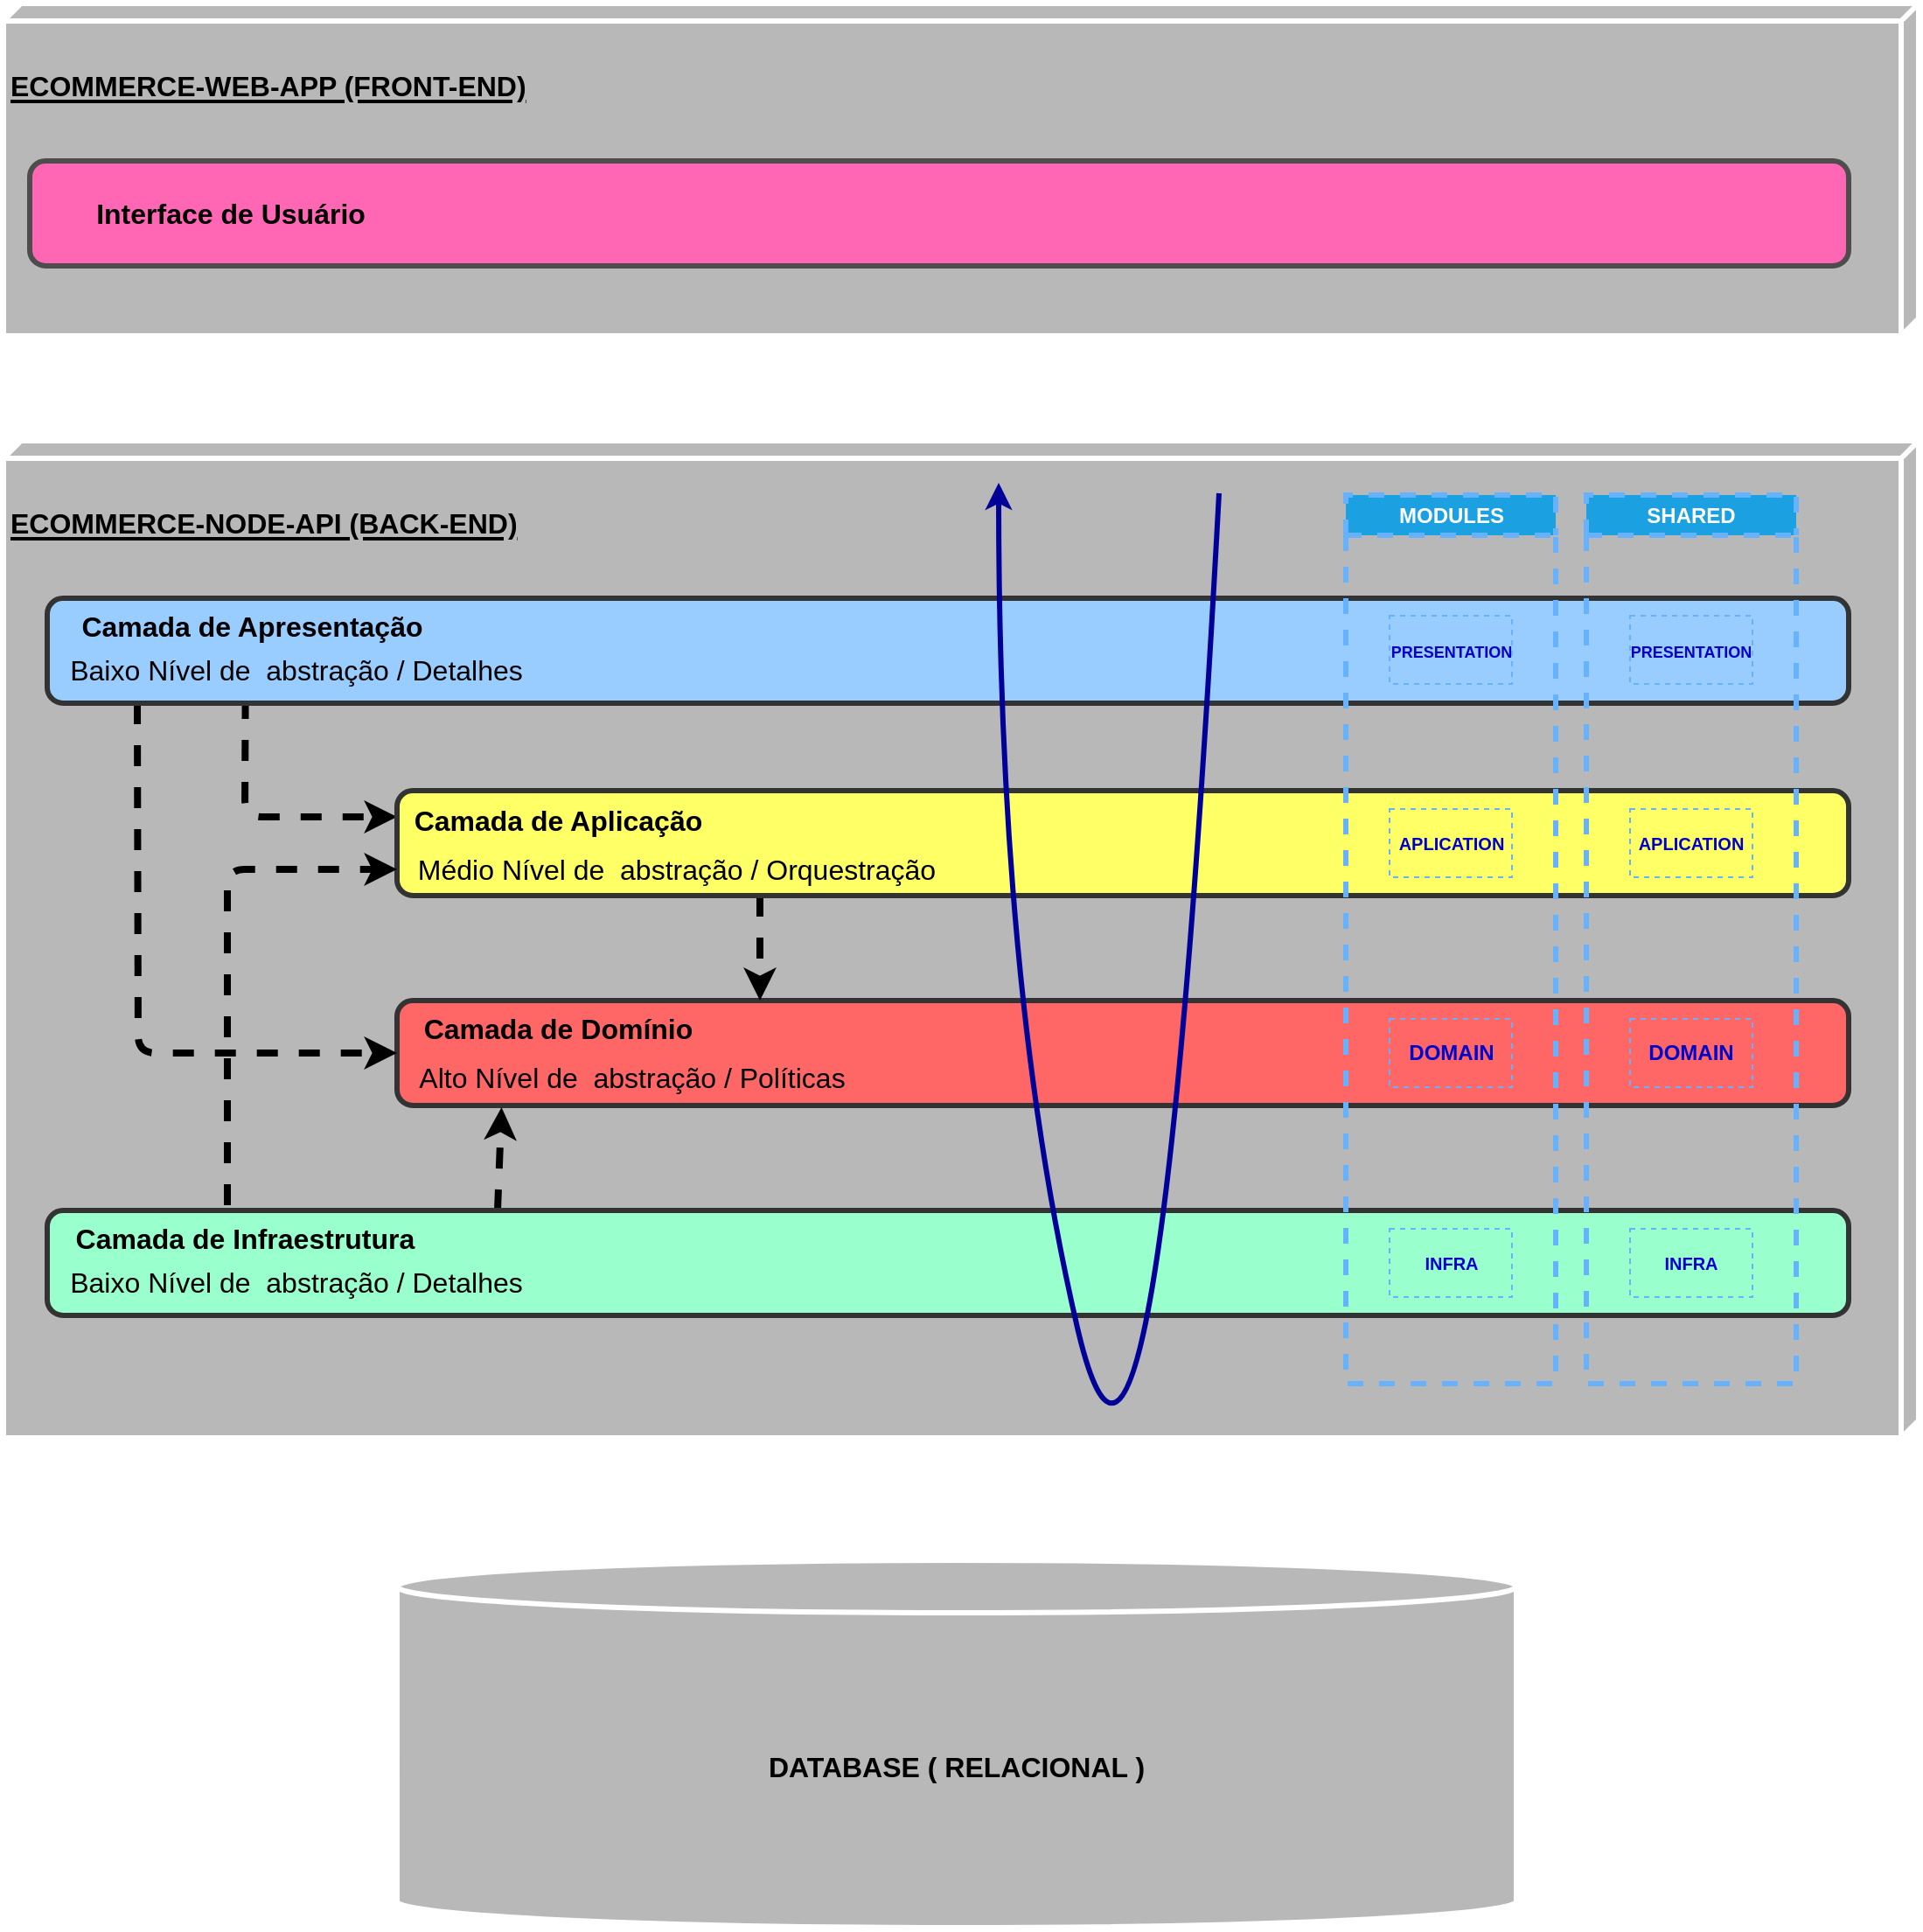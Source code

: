 <mxfile>
    <diagram id="8CKtX1cFeEHQvU2uAylb" name="ARQUITETURA EM CAMADAS">
        <mxGraphModel dx="1663" dy="2813" grid="1" gridSize="10" guides="1" tooltips="1" connect="1" arrows="1" fold="1" page="1" pageScale="1" pageWidth="1100" pageHeight="1700" math="0" shadow="0">
            <root>
                <mxCell id="0"/>
                <mxCell id="1" parent="0"/>
                <mxCell id="2" value="&lt;h1&gt;&lt;font style=&quot;font-size: 16px;&quot;&gt;ECOMMERCE-NODE-API (BACK-END)&lt;/font&gt;&lt;/h1&gt;" style="verticalAlign=top;align=left;spacingTop=8;spacingLeft=2;spacingRight=12;shape=cube;size=10;direction=south;fontStyle=5;html=1;strokeWidth=3;fillColor=#B8B8B8;strokeColor=#FFFFFF;fontColor=#000000;" parent="1" vertex="1">
                    <mxGeometry x="25" y="90" width="1095" height="570" as="geometry"/>
                </mxCell>
                <mxCell id="3" value="&lt;h1&gt;&lt;font style=&quot;font-size: 16px;&quot;&gt;ECOMMERCE-WEB-APP (FRONT-END)&lt;/font&gt;&lt;/h1&gt;" style="verticalAlign=top;align=left;spacingTop=8;spacingLeft=2;spacingRight=12;shape=cube;size=10;direction=south;fontStyle=5;html=1;strokeWidth=3;fillColor=#B8B8B8;strokeColor=#FFFFFF;fontColor=#000000;" parent="1" vertex="1">
                    <mxGeometry x="25" y="-160" width="1095" height="190" as="geometry"/>
                </mxCell>
                <mxCell id="4" value="&lt;b&gt;DATABASE ( RELACIONAL )&lt;/b&gt;" style="shape=cylinder3;whiteSpace=wrap;html=1;boundedLbl=1;backgroundOutline=1;size=15;strokeColor=#FFFFFF;strokeWidth=3;fontSize=16;fontColor=#000000;fillColor=#B8B8B8;" parent="1" vertex="1">
                    <mxGeometry x="250" y="730" width="640" height="210" as="geometry"/>
                </mxCell>
                <mxCell id="5" value="" style="rounded=1;whiteSpace=wrap;html=1;strokeColor=#333333;strokeWidth=3;fontSize=16;fontColor=#ffffff;fillColor=#FF6666;movable=1;resizable=1;rotatable=1;deletable=1;editable=1;connectable=1;" parent="1" vertex="1">
                    <mxGeometry x="250" y="410" width="830" height="60" as="geometry"/>
                </mxCell>
                <mxCell id="6" value="&lt;b&gt;&amp;nbsp;Camada de Domínio&lt;/b&gt;" style="text;html=1;strokeColor=none;fillColor=none;align=center;verticalAlign=middle;whiteSpace=wrap;rounded=0;strokeWidth=3;fontSize=16;fontColor=#000000;movable=1;resizable=1;rotatable=1;deletable=1;editable=1;connectable=1;" parent="1" vertex="1">
                    <mxGeometry x="250" y="411" width="180" height="30" as="geometry"/>
                </mxCell>
                <mxCell id="17" style="edgeStyle=none;html=1;exitX=0.05;exitY=1;exitDx=0;exitDy=0;exitPerimeter=0;fontSize=16;fontColor=#000000;strokeWidth=4;strokeColor=#000000;dashed=1;entryX=0;entryY=0.967;entryDx=0;entryDy=0;entryPerimeter=0;" parent="1" source="9" target="6" edge="1">
                    <mxGeometry relative="1" as="geometry">
                        <mxPoint x="250" y="320" as="targetPoint"/>
                        <Array as="points">
                            <mxPoint x="102" y="440"/>
                        </Array>
                    </mxGeometry>
                </mxCell>
                <mxCell id="19" style="edgeStyle=none;html=1;exitX=0.11;exitY=0.95;exitDx=0;exitDy=0;exitPerimeter=0;entryX=0;entryY=0.25;entryDx=0;entryDy=0;dashed=1;strokeColor=#000000;strokeWidth=4;fontSize=16;fontColor=#000000;" parent="1" source="9" target="13" edge="1">
                    <mxGeometry relative="1" as="geometry">
                        <Array as="points">
                            <mxPoint x="163" y="305"/>
                        </Array>
                    </mxGeometry>
                </mxCell>
                <mxCell id="9" value="" style="rounded=1;whiteSpace=wrap;html=1;strokeColor=#333333;strokeWidth=3;fontSize=16;fontColor=#ffffff;fillColor=#99CCFF;movable=1;resizable=1;rotatable=1;deletable=1;editable=1;connectable=1;points=[[0,0,0,0,0],[0,0.25,0,0,0],[0,0.5,0,0,0],[0,0.75,0,0,0],[0,1,0,0,0],[0.05,1,0,0,0],[0.11,0.95,0,0,0],[0.25,0,0,0,0],[0.5,0,0,0,0],[0.75,0,0,0,0],[0.75,1,0,0,0],[1,0,0,0,0],[1,0.25,0,0,0],[1,0.5,0,0,0],[1,0.75,0,0,0],[1,1,0,0,0]];" parent="1" vertex="1">
                    <mxGeometry x="50" y="180" width="1030" height="60" as="geometry"/>
                </mxCell>
                <mxCell id="10" value="&lt;b&gt;&amp;nbsp;Camada de Apresentação&lt;/b&gt;" style="text;html=1;strokeColor=none;fillColor=none;align=center;verticalAlign=middle;whiteSpace=wrap;rounded=0;strokeWidth=3;fontSize=16;fontColor=#000000;movable=1;resizable=1;rotatable=1;deletable=1;editable=1;connectable=1;" parent="1" vertex="1">
                    <mxGeometry x="50" y="181" width="230" height="30" as="geometry"/>
                </mxCell>
                <mxCell id="11" value="" style="rounded=1;whiteSpace=wrap;html=1;strokeColor=#4D4D4D;strokeWidth=3;fontSize=16;fontColor=#ffffff;fillColor=#FF66B3;movable=1;resizable=1;rotatable=1;deletable=1;editable=1;connectable=1;" parent="1" vertex="1">
                    <mxGeometry x="40" y="-70" width="1040" height="60" as="geometry"/>
                </mxCell>
                <mxCell id="12" value="&lt;b&gt;Interface de Usuário&lt;/b&gt;" style="text;html=1;strokeColor=none;fillColor=none;align=center;verticalAlign=middle;whiteSpace=wrap;rounded=0;strokeWidth=3;fontSize=16;fontColor=#000000;movable=1;resizable=1;rotatable=1;deletable=1;editable=1;connectable=1;" parent="1" vertex="1">
                    <mxGeometry x="40" y="-55" width="230" height="30" as="geometry"/>
                </mxCell>
                <mxCell id="18" style="edgeStyle=none;html=1;exitX=0.25;exitY=1;exitDx=0;exitDy=0;entryX=0.25;entryY=0;entryDx=0;entryDy=0;dashed=1;strokeColor=#000000;strokeWidth=4;fontSize=16;fontColor=#000000;" parent="1" source="13" target="5" edge="1">
                    <mxGeometry relative="1" as="geometry"/>
                </mxCell>
                <mxCell id="13" value="" style="rounded=1;whiteSpace=wrap;html=1;strokeColor=#333333;strokeWidth=3;fontSize=16;fontColor=#ffffff;fillColor=#FFFF66;movable=1;resizable=1;rotatable=1;deletable=1;editable=1;connectable=1;" parent="1" vertex="1">
                    <mxGeometry x="250" y="290" width="830" height="60" as="geometry"/>
                </mxCell>
                <mxCell id="14" value="&lt;b&gt;&amp;nbsp;Camada de Aplicação&lt;/b&gt;" style="text;html=1;strokeColor=none;fillColor=none;align=center;verticalAlign=middle;whiteSpace=wrap;rounded=0;strokeWidth=3;fontSize=16;fontColor=#000000;movable=1;resizable=1;rotatable=1;deletable=1;editable=1;connectable=1;" parent="1" vertex="1">
                    <mxGeometry x="250" y="292" width="180" height="30" as="geometry"/>
                </mxCell>
                <mxCell id="20" style="edgeStyle=none;html=1;exitX=0.25;exitY=0;exitDx=0;exitDy=0;entryX=0.072;entryY=1.017;entryDx=0;entryDy=0;entryPerimeter=0;dashed=1;strokeColor=#000000;strokeWidth=4;fontSize=16;fontColor=#000000;" parent="1" source="15" target="5" edge="1">
                    <mxGeometry relative="1" as="geometry"/>
                </mxCell>
                <mxCell id="21" style="edgeStyle=none;html=1;exitX=0.1;exitY=0;exitDx=0;exitDy=-3;exitPerimeter=0;entryX=0;entryY=0.5;entryDx=0;entryDy=0;dashed=1;strokeColor=#000000;strokeWidth=4;fontSize=16;fontColor=#000000;" parent="1" source="15" target="27" edge="1">
                    <mxGeometry relative="1" as="geometry">
                        <Array as="points">
                            <mxPoint x="153" y="335"/>
                        </Array>
                    </mxGeometry>
                </mxCell>
                <mxCell id="15" value="" style="rounded=1;whiteSpace=wrap;html=1;strokeColor=#333333;strokeWidth=3;fontSize=16;fontColor=#ffffff;fillColor=#99FFCC;movable=1;resizable=1;rotatable=1;deletable=1;editable=1;connectable=1;points=[[0,0,0,0,0],[0,0.25,0,0,0],[0,0.5,0,0,0],[0,0.75,0,0,0],[0,1,0,0,0],[0.1,0,0,0,-3],[0.25,0,0,0,0],[0.25,1,0,0,0],[0.5,1,0,0,0],[0.75,0,0,0,0],[0.75,1,0,0,0],[1,0,0,0,0],[1,0.25,0,0,0],[1,0.5,0,0,0],[1,0.75,0,0,0],[1,1,0,0,0]];" parent="1" vertex="1">
                    <mxGeometry x="50" y="530" width="1030" height="60" as="geometry"/>
                </mxCell>
                <mxCell id="16" value="&lt;b&gt;&amp;nbsp;Camada de Infraestrutura&lt;/b&gt;" style="text;html=1;strokeColor=none;fillColor=none;align=center;verticalAlign=middle;whiteSpace=wrap;rounded=0;strokeWidth=3;fontSize=16;fontColor=#000000;movable=1;resizable=1;rotatable=1;deletable=1;editable=1;connectable=1;" parent="1" vertex="1">
                    <mxGeometry x="46" y="531" width="230" height="30" as="geometry"/>
                </mxCell>
                <mxCell id="22" value="" style="curved=1;endArrow=classic;html=1;strokeColor=#000099;strokeWidth=3;fontSize=16;fontColor=#000000;" parent="1" edge="1">
                    <mxGeometry width="50" height="50" relative="1" as="geometry">
                        <mxPoint x="720" y="120" as="sourcePoint"/>
                        <mxPoint x="594" y="114" as="targetPoint"/>
                        <Array as="points">
                            <mxPoint x="684" y="790"/>
                            <mxPoint x="594" y="404"/>
                        </Array>
                    </mxGeometry>
                </mxCell>
                <mxCell id="23" value="Baixo Nível de&amp;nbsp; abstração / Detalhes" style="text;html=1;strokeColor=none;fillColor=none;align=center;verticalAlign=middle;whiteSpace=wrap;rounded=0;strokeWidth=3;fontSize=16;fontColor=#000000;" parent="1" vertex="1">
                    <mxGeometry x="55" y="556" width="275" height="30" as="geometry"/>
                </mxCell>
                <mxCell id="26" value="Baixo Nível de&amp;nbsp; abstração / Detalhes" style="text;html=1;strokeColor=none;fillColor=none;align=center;verticalAlign=middle;whiteSpace=wrap;rounded=0;strokeWidth=3;fontSize=16;fontColor=#000000;" parent="1" vertex="1">
                    <mxGeometry x="55" y="206" width="275" height="30" as="geometry"/>
                </mxCell>
                <mxCell id="27" value="Médio Nível de&amp;nbsp; abstração / Orquestração" style="text;html=1;strokeColor=none;fillColor=none;align=center;verticalAlign=middle;whiteSpace=wrap;rounded=0;strokeWidth=3;fontSize=16;fontColor=#000000;" parent="1" vertex="1">
                    <mxGeometry x="250" y="320" width="320" height="30" as="geometry"/>
                </mxCell>
                <mxCell id="28" value="Alto Nível de&amp;nbsp; abstração / Políticas" style="text;html=1;strokeColor=none;fillColor=none;align=center;verticalAlign=middle;whiteSpace=wrap;rounded=0;strokeWidth=3;fontSize=16;fontColor=#000000;" parent="1" vertex="1">
                    <mxGeometry x="247" y="439" width="275" height="30" as="geometry"/>
                </mxCell>
                <mxCell id="1zmT1DJ6E2kHgLDoNsCB-28" value="MODULES" style="swimlane;whiteSpace=wrap;html=1;fillColor=#1ba1e2;fontColor=#ffffff;strokeColor=#66B2FF;dashed=1;strokeWidth=3;" vertex="1" parent="1">
                    <mxGeometry x="792.5" y="121" width="120" height="508" as="geometry"/>
                </mxCell>
                <mxCell id="1zmT1DJ6E2kHgLDoNsCB-31" value="&lt;b style=&quot;color: rgb(240, 240, 240);&quot;&gt;&lt;font color=&quot;#0000cc&quot;&gt;DOMAIN&lt;/font&gt;&lt;/b&gt;" style="rounded=0;whiteSpace=wrap;html=1;dashed=1;strokeColor=#66B2FF;strokeWidth=1;fontColor=#0000CC;fillColor=none;" vertex="1" parent="1zmT1DJ6E2kHgLDoNsCB-28">
                    <mxGeometry x="25" y="299.5" width="70" height="39" as="geometry"/>
                </mxCell>
                <mxCell id="1zmT1DJ6E2kHgLDoNsCB-32" value="&lt;b style=&quot;color: rgb(240, 240, 240);&quot;&gt;&lt;font style=&quot;font-size: 10px;&quot; color=&quot;#0000cc&quot;&gt;INFRA&lt;/font&gt;&lt;/b&gt;" style="rounded=0;whiteSpace=wrap;html=1;dashed=1;strokeColor=#66B2FF;strokeWidth=1;fontColor=#0000CC;fillColor=none;" vertex="1" parent="1zmT1DJ6E2kHgLDoNsCB-28">
                    <mxGeometry x="25" y="419.5" width="70" height="39" as="geometry"/>
                </mxCell>
                <mxCell id="1zmT1DJ6E2kHgLDoNsCB-34" value="&lt;b style=&quot;color: rgb(240, 240, 240);&quot;&gt;&lt;font style=&quot;font-size: 9px;&quot; color=&quot;#0000cc&quot;&gt;PRESENTATION&lt;/font&gt;&lt;/b&gt;" style="rounded=0;whiteSpace=wrap;html=1;dashed=1;strokeColor=#66B2FF;strokeWidth=1;fontColor=#0000CC;fillColor=none;" vertex="1" parent="1zmT1DJ6E2kHgLDoNsCB-28">
                    <mxGeometry x="25" y="69" width="70" height="39" as="geometry"/>
                </mxCell>
                <mxCell id="1zmT1DJ6E2kHgLDoNsCB-33" value="&lt;b style=&quot;color: rgb(240, 240, 240);&quot;&gt;&lt;font style=&quot;font-size: 10px;&quot; color=&quot;#0000cc&quot;&gt;APLICATION&lt;/font&gt;&lt;/b&gt;" style="rounded=0;whiteSpace=wrap;html=1;dashed=1;strokeColor=#66B2FF;strokeWidth=1;fontColor=#0000CC;fillColor=none;" vertex="1" parent="1">
                    <mxGeometry x="817.5" y="300.5" width="70" height="39" as="geometry"/>
                </mxCell>
                <mxCell id="1zmT1DJ6E2kHgLDoNsCB-35" value="SHARED" style="swimlane;whiteSpace=wrap;html=1;fillColor=#1ba1e2;fontColor=#ffffff;strokeColor=#66B2FF;dashed=1;strokeWidth=3;" vertex="1" parent="1">
                    <mxGeometry x="930" y="121" width="120" height="508" as="geometry"/>
                </mxCell>
                <mxCell id="1zmT1DJ6E2kHgLDoNsCB-36" value="&lt;b style=&quot;color: rgb(240, 240, 240);&quot;&gt;&lt;font color=&quot;#0000cc&quot;&gt;DOMAIN&lt;/font&gt;&lt;/b&gt;" style="rounded=0;whiteSpace=wrap;html=1;dashed=1;strokeColor=#66B2FF;strokeWidth=1;fontColor=#0000CC;fillColor=none;" vertex="1" parent="1zmT1DJ6E2kHgLDoNsCB-35">
                    <mxGeometry x="25" y="299.5" width="70" height="39" as="geometry"/>
                </mxCell>
                <mxCell id="1zmT1DJ6E2kHgLDoNsCB-37" value="&lt;b style=&quot;color: rgb(240, 240, 240);&quot;&gt;&lt;font style=&quot;font-size: 10px;&quot; color=&quot;#0000cc&quot;&gt;INFRA&lt;/font&gt;&lt;/b&gt;" style="rounded=0;whiteSpace=wrap;html=1;dashed=1;strokeColor=#66B2FF;strokeWidth=1;fontColor=#0000CC;fillColor=none;" vertex="1" parent="1zmT1DJ6E2kHgLDoNsCB-35">
                    <mxGeometry x="25" y="419.5" width="70" height="39" as="geometry"/>
                </mxCell>
                <mxCell id="1zmT1DJ6E2kHgLDoNsCB-38" value="&lt;b style=&quot;color: rgb(240, 240, 240);&quot;&gt;&lt;font style=&quot;font-size: 9px;&quot; color=&quot;#0000cc&quot;&gt;PRESENTATION&lt;/font&gt;&lt;/b&gt;" style="rounded=0;whiteSpace=wrap;html=1;dashed=1;strokeColor=#66B2FF;strokeWidth=1;fontColor=#0000CC;fillColor=none;" vertex="1" parent="1zmT1DJ6E2kHgLDoNsCB-35">
                    <mxGeometry x="25" y="69" width="70" height="39" as="geometry"/>
                </mxCell>
                <mxCell id="1zmT1DJ6E2kHgLDoNsCB-39" value="&lt;b style=&quot;color: rgb(240, 240, 240);&quot;&gt;&lt;font style=&quot;font-size: 10px;&quot; color=&quot;#0000cc&quot;&gt;APLICATION&lt;/font&gt;&lt;/b&gt;" style="rounded=0;whiteSpace=wrap;html=1;dashed=1;strokeColor=#66B2FF;strokeWidth=1;fontColor=#0000CC;fillColor=none;" vertex="1" parent="1">
                    <mxGeometry x="955" y="300.5" width="70" height="39" as="geometry"/>
                </mxCell>
            </root>
        </mxGraphModel>
    </diagram>
    <diagram name=" ARQUITETURA HEXAGONAL" id="2C1KK3C5VQxa6hUbXZxY">
        <mxGraphModel dx="1663" dy="2813" grid="1" gridSize="10" guides="1" tooltips="1" connect="1" arrows="1" fold="1" page="1" pageScale="1" pageWidth="1100" pageHeight="1700" math="0" shadow="0">
            <root>
                <mxCell id="8vl0OGstwGPKm1zH9SXb-0"/>
                <mxCell id="8vl0OGstwGPKm1zH9SXb-1" parent="8vl0OGstwGPKm1zH9SXb-0"/>
                <mxCell id="8vl0OGstwGPKm1zH9SXb-2" value="&lt;h1&gt;&lt;font style=&quot;font-size: 16px;&quot;&gt;ECOMMERCE-NODE-API (BACK-END)&lt;/font&gt;&lt;/h1&gt;" style="verticalAlign=top;align=left;spacingTop=8;spacingLeft=2;spacingRight=12;shape=cube;size=10;direction=south;fontStyle=5;html=1;strokeWidth=3;fillColor=#B8B8B8;strokeColor=#FFFFFF;fontColor=#000000;" parent="8vl0OGstwGPKm1zH9SXb-1" vertex="1">
                    <mxGeometry x="25" y="80" width="965" height="660" as="geometry"/>
                </mxCell>
                <mxCell id="8vl0OGstwGPKm1zH9SXb-3" value="&lt;h1&gt;&lt;font style=&quot;font-size: 16px;&quot;&gt;ECOMMERCE-WEB-APP (FRONT-END)&lt;/font&gt;&lt;/h1&gt;" style="verticalAlign=top;align=left;spacingTop=8;spacingLeft=2;spacingRight=12;shape=cube;size=10;direction=south;fontStyle=5;html=1;strokeWidth=3;fillColor=#B8B8B8;strokeColor=#FFFFFF;fontColor=#000000;" parent="8vl0OGstwGPKm1zH9SXb-1" vertex="1">
                    <mxGeometry x="25" y="-135" width="965" height="190" as="geometry"/>
                </mxCell>
                <mxCell id="8vl0OGstwGPKm1zH9SXb-4" value="&lt;b&gt;DATABASE ( RELACIONAL )&lt;/b&gt;" style="shape=cylinder3;whiteSpace=wrap;html=1;boundedLbl=1;backgroundOutline=1;size=15;strokeColor=#FFFFFF;strokeWidth=3;fontSize=16;fontColor=#000000;fillColor=#B8B8B8;" parent="8vl0OGstwGPKm1zH9SXb-1" vertex="1">
                    <mxGeometry x="225" y="780" width="570" height="150" as="geometry"/>
                </mxCell>
                <mxCell id="8vl0OGstwGPKm1zH9SXb-11" value="" style="rounded=1;whiteSpace=wrap;html=1;strokeColor=#4D4D4D;strokeWidth=3;fontSize=16;fontColor=#ffffff;fillColor=#FF66B3;movable=1;resizable=1;rotatable=1;deletable=1;editable=1;connectable=1;" parent="8vl0OGstwGPKm1zH9SXb-1" vertex="1">
                    <mxGeometry x="40" y="-45" width="910" height="60" as="geometry"/>
                </mxCell>
                <mxCell id="8vl0OGstwGPKm1zH9SXb-12" value="&lt;b&gt;Interface de Usuário&lt;/b&gt;" style="text;html=1;strokeColor=none;fillColor=none;align=center;verticalAlign=middle;whiteSpace=wrap;rounded=0;strokeWidth=3;fontSize=16;fontColor=#000000;movable=1;resizable=1;rotatable=1;deletable=1;editable=1;connectable=1;" parent="8vl0OGstwGPKm1zH9SXb-1" vertex="1">
                    <mxGeometry x="24" y="-36" width="230" height="30" as="geometry"/>
                </mxCell>
                <mxCell id="iuxzlcK6s_dbgreUKxIK-0" style="edgeStyle=none;html=1;exitX=0;exitY=0.5;exitDx=0;exitDy=0;entryX=0;entryY=0.5;entryDx=0;entryDy=0;strokeColor=#000099;strokeWidth=1;fontSize=14;fontColor=#000000;endArrow=none;endFill=0;" parent="8vl0OGstwGPKm1zH9SXb-1" source="cATJqSG2wgL_jfTZ4067-2" target="cATJqSG2wgL_jfTZ4067-1" edge="1">
                    <mxGeometry relative="1" as="geometry"/>
                </mxCell>
                <mxCell id="iuxzlcK6s_dbgreUKxIK-1" style="edgeStyle=none;html=1;exitX=0;exitY=0.5;exitDx=0;exitDy=0;entryX=0;entryY=0.5;entryDx=0;entryDy=0;strokeColor=#000000;strokeWidth=1;fontSize=14;fontColor=#000000;endArrow=none;endFill=0;" parent="8vl0OGstwGPKm1zH9SXb-1" source="cATJqSG2wgL_jfTZ4067-2" target="cATJqSG2wgL_jfTZ4067-1" edge="1">
                    <mxGeometry relative="1" as="geometry"/>
                </mxCell>
                <mxCell id="cATJqSG2wgL_jfTZ4067-2" value="" style="shape=hexagon;perimeter=hexagonPerimeter2;whiteSpace=wrap;html=1;fixedSize=1;strokeColor=#333333;strokeWidth=2;fontSize=16;fontColor=#000000;fillColor=#99CCFF;size=130;rounded=1;gradientColor=#99FFCC;" parent="8vl0OGstwGPKm1zH9SXb-1" vertex="1">
                    <mxGeometry x="70" y="164" width="810" height="520" as="geometry"/>
                </mxCell>
                <mxCell id="iuxzlcK6s_dbgreUKxIK-3" style="edgeStyle=none;html=1;exitX=1;exitY=0.5;exitDx=0;exitDy=0;entryX=1;entryY=0.5;entryDx=0;entryDy=0;strokeColor=#000000;strokeWidth=2;fontSize=14;fontColor=#000000;endArrow=none;endFill=0;" parent="8vl0OGstwGPKm1zH9SXb-1" source="cATJqSG2wgL_jfTZ4067-1" target="cATJqSG2wgL_jfTZ4067-2" edge="1">
                    <mxGeometry relative="1" as="geometry"/>
                </mxCell>
                <mxCell id="iuxzlcK6s_dbgreUKxIK-6" style="edgeStyle=none;html=1;exitX=0.5;exitY=0;exitDx=0;exitDy=0;dashed=1;strokeColor=#000000;strokeWidth=3;fontSize=12;fontColor=#000000;endArrow=classic;endFill=1;" parent="8vl0OGstwGPKm1zH9SXb-1" source="cATJqSG2wgL_jfTZ4067-1" edge="1">
                    <mxGeometry relative="1" as="geometry">
                        <mxPoint x="475" y="290" as="targetPoint"/>
                    </mxGeometry>
                </mxCell>
                <mxCell id="cATJqSG2wgL_jfTZ4067-1" value="" style="shape=hexagon;perimeter=hexagonPerimeter2;whiteSpace=wrap;html=1;fixedSize=1;strokeColor=#333333;strokeWidth=2;fontSize=16;fontColor=#000000;fillColor=#FFFF66;size=100;rounded=1;arcSize=17;" parent="8vl0OGstwGPKm1zH9SXb-1" vertex="1">
                    <mxGeometry x="190" y="228" width="570" height="390" as="geometry"/>
                </mxCell>
                <mxCell id="cATJqSG2wgL_jfTZ4067-0" value="" style="shape=hexagon;perimeter=hexagonPerimeter2;whiteSpace=wrap;html=1;fixedSize=1;strokeColor=#333333;strokeWidth=2;fontSize=16;fontColor=#000000;fillColor=#FF6666;size=60;rounded=1;" parent="8vl0OGstwGPKm1zH9SXb-1" vertex="1">
                    <mxGeometry x="298" y="299" width="360" height="240" as="geometry"/>
                </mxCell>
                <mxCell id="8vl0OGstwGPKm1zH9SXb-6" value="&lt;b style=&quot;font-size: 14px;&quot;&gt;&amp;nbsp;Camada de Domínio&lt;/b&gt;" style="text;html=1;strokeColor=none;fillColor=none;align=center;verticalAlign=middle;whiteSpace=wrap;rounded=0;strokeWidth=3;fontSize=14;fontColor=#000000;movable=1;resizable=1;rotatable=1;deletable=1;editable=1;connectable=1;" parent="8vl0OGstwGPKm1zH9SXb-1" vertex="1">
                    <mxGeometry x="309" y="368" width="180" height="19" as="geometry"/>
                </mxCell>
                <mxCell id="8vl0OGstwGPKm1zH9SXb-24" value="Alto Nível de&amp;nbsp; abstração / Políticas" style="text;html=1;strokeColor=none;fillColor=none;align=center;verticalAlign=middle;whiteSpace=wrap;rounded=0;strokeWidth=3;fontSize=12;fontColor=#000000;" parent="8vl0OGstwGPKm1zH9SXb-1" vertex="1">
                    <mxGeometry x="289" y="382" width="275" height="30" as="geometry"/>
                </mxCell>
                <mxCell id="8vl0OGstwGPKm1zH9SXb-15" value="&lt;b style=&quot;font-size: 13px;&quot;&gt;&amp;nbsp;Camada de Aplicação&lt;/b&gt;" style="text;html=1;strokeColor=none;fillColor=none;align=center;verticalAlign=middle;whiteSpace=wrap;rounded=0;strokeWidth=3;fontSize=13;fontColor=#000000;movable=1;resizable=1;rotatable=1;deletable=1;editable=1;connectable=1;" parent="8vl0OGstwGPKm1zH9SXb-1" vertex="1">
                    <mxGeometry x="269" y="224" width="180" height="30" as="geometry"/>
                </mxCell>
                <mxCell id="8vl0OGstwGPKm1zH9SXb-23" value="Médio Nível de&amp;nbsp; abstração / Orquestração" style="text;html=1;strokeColor=none;fillColor=none;align=center;verticalAlign=middle;whiteSpace=wrap;rounded=0;strokeWidth=3;fontSize=12;fontColor=#000000;" parent="8vl0OGstwGPKm1zH9SXb-1" vertex="1">
                    <mxGeometry x="243" y="238" width="320" height="30" as="geometry"/>
                </mxCell>
                <mxCell id="8vl0OGstwGPKm1zH9SXb-19" value="&lt;b style=&quot;font-size: 14px;&quot;&gt;&amp;nbsp;Camada de Infraestrutura&lt;/b&gt;" style="text;html=1;strokeColor=none;fillColor=none;align=center;verticalAlign=middle;whiteSpace=wrap;rounded=0;strokeWidth=3;fontSize=14;fontColor=#000000;movable=1;resizable=1;rotatable=1;deletable=1;editable=1;connectable=1;" parent="8vl0OGstwGPKm1zH9SXb-1" vertex="1">
                    <mxGeometry x="177" y="628" width="230" height="30" as="geometry"/>
                </mxCell>
                <mxCell id="8vl0OGstwGPKm1zH9SXb-21" value="Baixo Nível de&amp;nbsp; abstração / Detalhes" style="text;html=1;strokeColor=none;fillColor=none;align=center;verticalAlign=middle;whiteSpace=wrap;rounded=0;strokeWidth=3;fontSize=14;fontColor=#000000;" parent="8vl0OGstwGPKm1zH9SXb-1" vertex="1">
                    <mxGeometry x="185" y="651" width="275" height="30" as="geometry"/>
                </mxCell>
                <mxCell id="8vl0OGstwGPKm1zH9SXb-10" value="&lt;b style=&quot;font-size: 14px;&quot;&gt;&amp;nbsp;Camada de Apresentação&lt;/b&gt;" style="text;html=1;strokeColor=none;fillColor=none;align=center;verticalAlign=middle;whiteSpace=wrap;rounded=0;strokeWidth=3;fontSize=14;fontColor=#000000;movable=1;resizable=1;rotatable=1;deletable=1;editable=1;connectable=1;" parent="8vl0OGstwGPKm1zH9SXb-1" vertex="1">
                    <mxGeometry x="184" y="173" width="230" height="30" as="geometry"/>
                </mxCell>
                <mxCell id="8vl0OGstwGPKm1zH9SXb-22" value="Baixo Nível de&amp;nbsp; abstração / Detalhes" style="text;html=1;strokeColor=none;fillColor=none;align=center;verticalAlign=middle;whiteSpace=wrap;rounded=0;strokeWidth=3;fontSize=14;fontColor=#000000;" parent="8vl0OGstwGPKm1zH9SXb-1" vertex="1">
                    <mxGeometry x="191" y="194" width="275" height="30" as="geometry"/>
                </mxCell>
                <mxCell id="iuxzlcK6s_dbgreUKxIK-2" style="edgeStyle=none;html=1;exitX=0;exitY=0.5;exitDx=0;exitDy=0;strokeColor=#000000;strokeWidth=2;fontSize=14;fontColor=#000000;endArrow=none;endFill=0;" parent="8vl0OGstwGPKm1zH9SXb-1" source="cATJqSG2wgL_jfTZ4067-2" target="cATJqSG2wgL_jfTZ4067-1" edge="1">
                    <mxGeometry relative="1" as="geometry"/>
                </mxCell>
                <mxCell id="iuxzlcK6s_dbgreUKxIK-4" value="&lt;u&gt;&lt;b&gt;&lt;font style=&quot;font-size: 12px;&quot;&gt;Casos de uso&lt;/font&gt;&lt;/b&gt;&lt;/u&gt;" style="text;html=1;strokeColor=none;fillColor=none;align=center;verticalAlign=middle;whiteSpace=wrap;rounded=0;strokeWidth=2;fontSize=14;fontColor=#000000;" parent="8vl0OGstwGPKm1zH9SXb-1" vertex="1">
                    <mxGeometry x="220" y="350" width="100" height="30" as="geometry"/>
                </mxCell>
                <mxCell id="iuxzlcK6s_dbgreUKxIK-5" style="edgeStyle=none;html=1;exitX=0.5;exitY=0;exitDx=0;exitDy=0;entryX=0.5;entryY=0;entryDx=0;entryDy=0;strokeColor=#000000;strokeWidth=3;fontSize=12;fontColor=#000000;endArrow=classic;endFill=1;dashed=1;" parent="8vl0OGstwGPKm1zH9SXb-1" source="cATJqSG2wgL_jfTZ4067-2" target="cATJqSG2wgL_jfTZ4067-1" edge="1">
                    <mxGeometry relative="1" as="geometry"/>
                </mxCell>
                <mxCell id="iuxzlcK6s_dbgreUKxIK-7" style="edgeStyle=none;html=1;exitX=0.5;exitY=0;exitDx=0;exitDy=0;dashed=1;strokeColor=#000000;strokeWidth=3;fontSize=12;fontColor=#000000;endArrow=classic;endFill=1;" parent="8vl0OGstwGPKm1zH9SXb-1" source="cATJqSG2wgL_jfTZ4067-1" edge="1">
                    <mxGeometry relative="1" as="geometry">
                        <mxPoint x="475" y="300" as="targetPoint"/>
                    </mxGeometry>
                </mxCell>
                <mxCell id="iuxzlcK6s_dbgreUKxIK-8" style="edgeStyle=none;html=1;exitX=0.5;exitY=1;exitDx=0;exitDy=0;entryX=0.5;entryY=1;entryDx=0;entryDy=0;dashed=1;strokeColor=#000000;strokeWidth=3;fontSize=12;fontColor=#000000;endArrow=classic;endFill=1;" parent="8vl0OGstwGPKm1zH9SXb-1" source="cATJqSG2wgL_jfTZ4067-2" target="cATJqSG2wgL_jfTZ4067-1" edge="1">
                    <mxGeometry relative="1" as="geometry"/>
                </mxCell>
                <mxCell id="iuxzlcK6s_dbgreUKxIK-9" style="edgeStyle=none;html=1;exitX=0.5;exitY=1;exitDx=0;exitDy=0;dashed=1;strokeColor=#000000;strokeWidth=3;fontSize=12;fontColor=#000000;endArrow=classic;endFill=1;" parent="8vl0OGstwGPKm1zH9SXb-1" source="cATJqSG2wgL_jfTZ4067-1" target="cATJqSG2wgL_jfTZ4067-0" edge="1">
                    <mxGeometry relative="1" as="geometry"/>
                </mxCell>
                <mxCell id="8vl0OGstwGPKm1zH9SXb-20" value="" style="curved=1;endArrow=classic;html=1;strokeColor=#000099;strokeWidth=3;fontSize=16;fontColor=#000000;" parent="8vl0OGstwGPKm1zH9SXb-1" edge="1">
                    <mxGeometry width="50" height="50" relative="1" as="geometry">
                        <mxPoint x="710" y="130" as="sourcePoint"/>
                        <mxPoint x="590" y="140" as="targetPoint"/>
                        <Array as="points">
                            <mxPoint x="680" y="880"/>
                            <mxPoint x="588" y="430"/>
                        </Array>
                    </mxGeometry>
                </mxCell>
                <mxCell id="6NV9UekNt_ig1Fr1jJd5-0" value="" style="rounded=1;whiteSpace=wrap;html=1;strokeColor=#333333;strokeWidth=3;fontSize=16;fontColor=#ffffff;fillColor=#FF6666;movable=1;resizable=1;rotatable=1;deletable=1;editable=1;connectable=1;" parent="8vl0OGstwGPKm1zH9SXb-1" vertex="1">
                    <mxGeometry x="301.5" y="1010" width="390" height="60" as="geometry"/>
                </mxCell>
                <mxCell id="6NV9UekNt_ig1Fr1jJd5-1" value="&lt;b&gt;&amp;nbsp;Camada de Domínio&lt;/b&gt;" style="text;html=1;strokeColor=none;fillColor=none;align=center;verticalAlign=middle;whiteSpace=wrap;rounded=0;strokeWidth=3;fontSize=16;fontColor=#000000;movable=1;resizable=1;rotatable=1;deletable=1;editable=1;connectable=1;" parent="8vl0OGstwGPKm1zH9SXb-1" vertex="1">
                    <mxGeometry x="301.5" y="1011" width="180" height="30" as="geometry"/>
                </mxCell>
                <mxCell id="6NV9UekNt_ig1Fr1jJd5-2" value="Alto Nível de&amp;nbsp; abstração / Políticas" style="text;html=1;strokeColor=none;fillColor=none;align=center;verticalAlign=middle;whiteSpace=wrap;rounded=0;strokeWidth=3;fontSize=16;fontColor=#000000;" parent="8vl0OGstwGPKm1zH9SXb-1" vertex="1">
                    <mxGeometry x="298.5" y="1039" width="275" height="30" as="geometry"/>
                </mxCell>
                <mxCell id="rOYJBu4WPMOn0Jq3M_JR-0" value="" style="rounded=1;whiteSpace=wrap;html=1;strokeColor=#333333;strokeWidth=3;fontSize=16;fontColor=#ffffff;fillColor=#FFFF66;movable=1;resizable=1;rotatable=1;deletable=1;editable=1;connectable=1;" parent="8vl0OGstwGPKm1zH9SXb-1" vertex="1">
                    <mxGeometry x="208" y="1070" width="582" height="60" as="geometry"/>
                </mxCell>
                <mxCell id="rOYJBu4WPMOn0Jq3M_JR-1" value="&lt;b&gt;&amp;nbsp;Camada de Aplicação&lt;/b&gt;" style="text;html=1;strokeColor=none;fillColor=none;align=center;verticalAlign=middle;whiteSpace=wrap;rounded=0;strokeWidth=3;fontSize=16;fontColor=#000000;movable=1;resizable=1;rotatable=1;deletable=1;editable=1;connectable=1;" parent="8vl0OGstwGPKm1zH9SXb-1" vertex="1">
                    <mxGeometry x="208" y="1072" width="180" height="30" as="geometry"/>
                </mxCell>
                <mxCell id="rOYJBu4WPMOn0Jq3M_JR-2" value="Médio Nível de&amp;nbsp; abstração / Orquestração" style="text;html=1;strokeColor=none;fillColor=none;align=center;verticalAlign=middle;whiteSpace=wrap;rounded=0;strokeWidth=3;fontSize=16;fontColor=#000000;" parent="8vl0OGstwGPKm1zH9SXb-1" vertex="1">
                    <mxGeometry x="208" y="1100" width="320" height="30" as="geometry"/>
                </mxCell>
                <mxCell id="6bg2AoxFO-78IsnRizLi-0" value="" style="rounded=1;whiteSpace=wrap;html=1;strokeColor=#333333;strokeWidth=3;fontSize=16;fontColor=#ffffff;fillColor=#99CCFF;movable=1;resizable=1;rotatable=1;deletable=1;editable=1;connectable=1;points=[[0,0,0,0,0],[0,0.25,0,0,0],[0,0.5,0,0,0],[0,0.75,0,0,0],[0,1,0,0,0],[0.05,1,0,0,0],[0.11,0.95,0,0,0],[0.25,0,0,0,0],[0.5,0,0,0,0],[0.75,0,0,0,0],[0.75,1,0,0,0],[1,0,0,0,0],[1,0.25,0,0,0],[1,0.5,0,0,0],[1,0.75,0,0,0],[1,1,0,0,0]];" parent="8vl0OGstwGPKm1zH9SXb-1" vertex="1">
                    <mxGeometry x="80" y="1130" width="400" height="60" as="geometry"/>
                </mxCell>
                <mxCell id="6bg2AoxFO-78IsnRizLi-1" value="&lt;b&gt;&amp;nbsp;Camada de Apresentação&lt;/b&gt;" style="text;html=1;strokeColor=none;fillColor=none;align=center;verticalAlign=middle;whiteSpace=wrap;rounded=0;strokeWidth=3;fontSize=16;fontColor=#000000;movable=1;resizable=1;rotatable=1;deletable=1;editable=1;connectable=1;" parent="8vl0OGstwGPKm1zH9SXb-1" vertex="1">
                    <mxGeometry x="80" y="1131" width="230" height="30" as="geometry"/>
                </mxCell>
                <mxCell id="6bg2AoxFO-78IsnRizLi-2" value="Baixo Nível de&amp;nbsp; abstração / Detalhes" style="text;html=1;strokeColor=none;fillColor=none;align=center;verticalAlign=middle;whiteSpace=wrap;rounded=0;strokeWidth=3;fontSize=16;fontColor=#000000;" parent="8vl0OGstwGPKm1zH9SXb-1" vertex="1">
                    <mxGeometry x="85" y="1156" width="275" height="30" as="geometry"/>
                </mxCell>
                <mxCell id="bIGDJe3e3ST9KFurZJg3-0" value="" style="rounded=1;whiteSpace=wrap;html=1;strokeColor=#333333;strokeWidth=3;fontSize=16;fontColor=#ffffff;fillColor=#99FFCC;movable=1;resizable=1;rotatable=1;deletable=1;editable=1;connectable=1;points=[[0,0,0,0,0],[0,0.25,0,0,0],[0,0.5,0,0,0],[0,0.75,0,0,0],[0,1,0,0,0],[0.1,0,0,0,-3],[0.25,0,0,0,0],[0.25,1,0,0,0],[0.5,1,0,0,0],[0.75,0,0,0,0],[0.75,1,0,0,0],[1,0,0,0,0],[1,0.25,0,0,0],[1,0.5,0,0,0],[1,0.75,0,0,0],[1,1,0,0,0]];" parent="8vl0OGstwGPKm1zH9SXb-1" vertex="1">
                    <mxGeometry x="479" y="1130" width="450" height="60" as="geometry"/>
                </mxCell>
                <mxCell id="bIGDJe3e3ST9KFurZJg3-1" value="&lt;b&gt;&amp;nbsp;Camada de Infraestrutura&lt;/b&gt;" style="text;html=1;strokeColor=none;fillColor=none;align=center;verticalAlign=middle;whiteSpace=wrap;rounded=0;strokeWidth=3;fontSize=16;fontColor=#000000;movable=1;resizable=1;rotatable=1;deletable=1;editable=1;connectable=1;" parent="8vl0OGstwGPKm1zH9SXb-1" vertex="1">
                    <mxGeometry x="466" y="1131" width="230" height="30" as="geometry"/>
                </mxCell>
                <mxCell id="bIGDJe3e3ST9KFurZJg3-2" value="Baixo Nível de&amp;nbsp; abstração / Detalhes" style="text;html=1;strokeColor=none;fillColor=none;align=center;verticalAlign=middle;whiteSpace=wrap;rounded=0;strokeWidth=3;fontSize=16;fontColor=#000000;" parent="8vl0OGstwGPKm1zH9SXb-1" vertex="1">
                    <mxGeometry x="475" y="1156" width="275" height="30" as="geometry"/>
                </mxCell>
                <mxCell id="fwBUiBGpeqJv4u4zI0HA-0" value="MODULES" style="swimlane;whiteSpace=wrap;html=1;fillColor=#1ba1e2;fontColor=#ffffff;strokeColor=#66B2FF;dashed=1;strokeWidth=3;" vertex="1" parent="8vl0OGstwGPKm1zH9SXb-1">
                    <mxGeometry x="500" y="123.5" width="80" height="596.5" as="geometry"/>
                </mxCell>
            </root>
        </mxGraphModel>
    </diagram>
</mxfile>